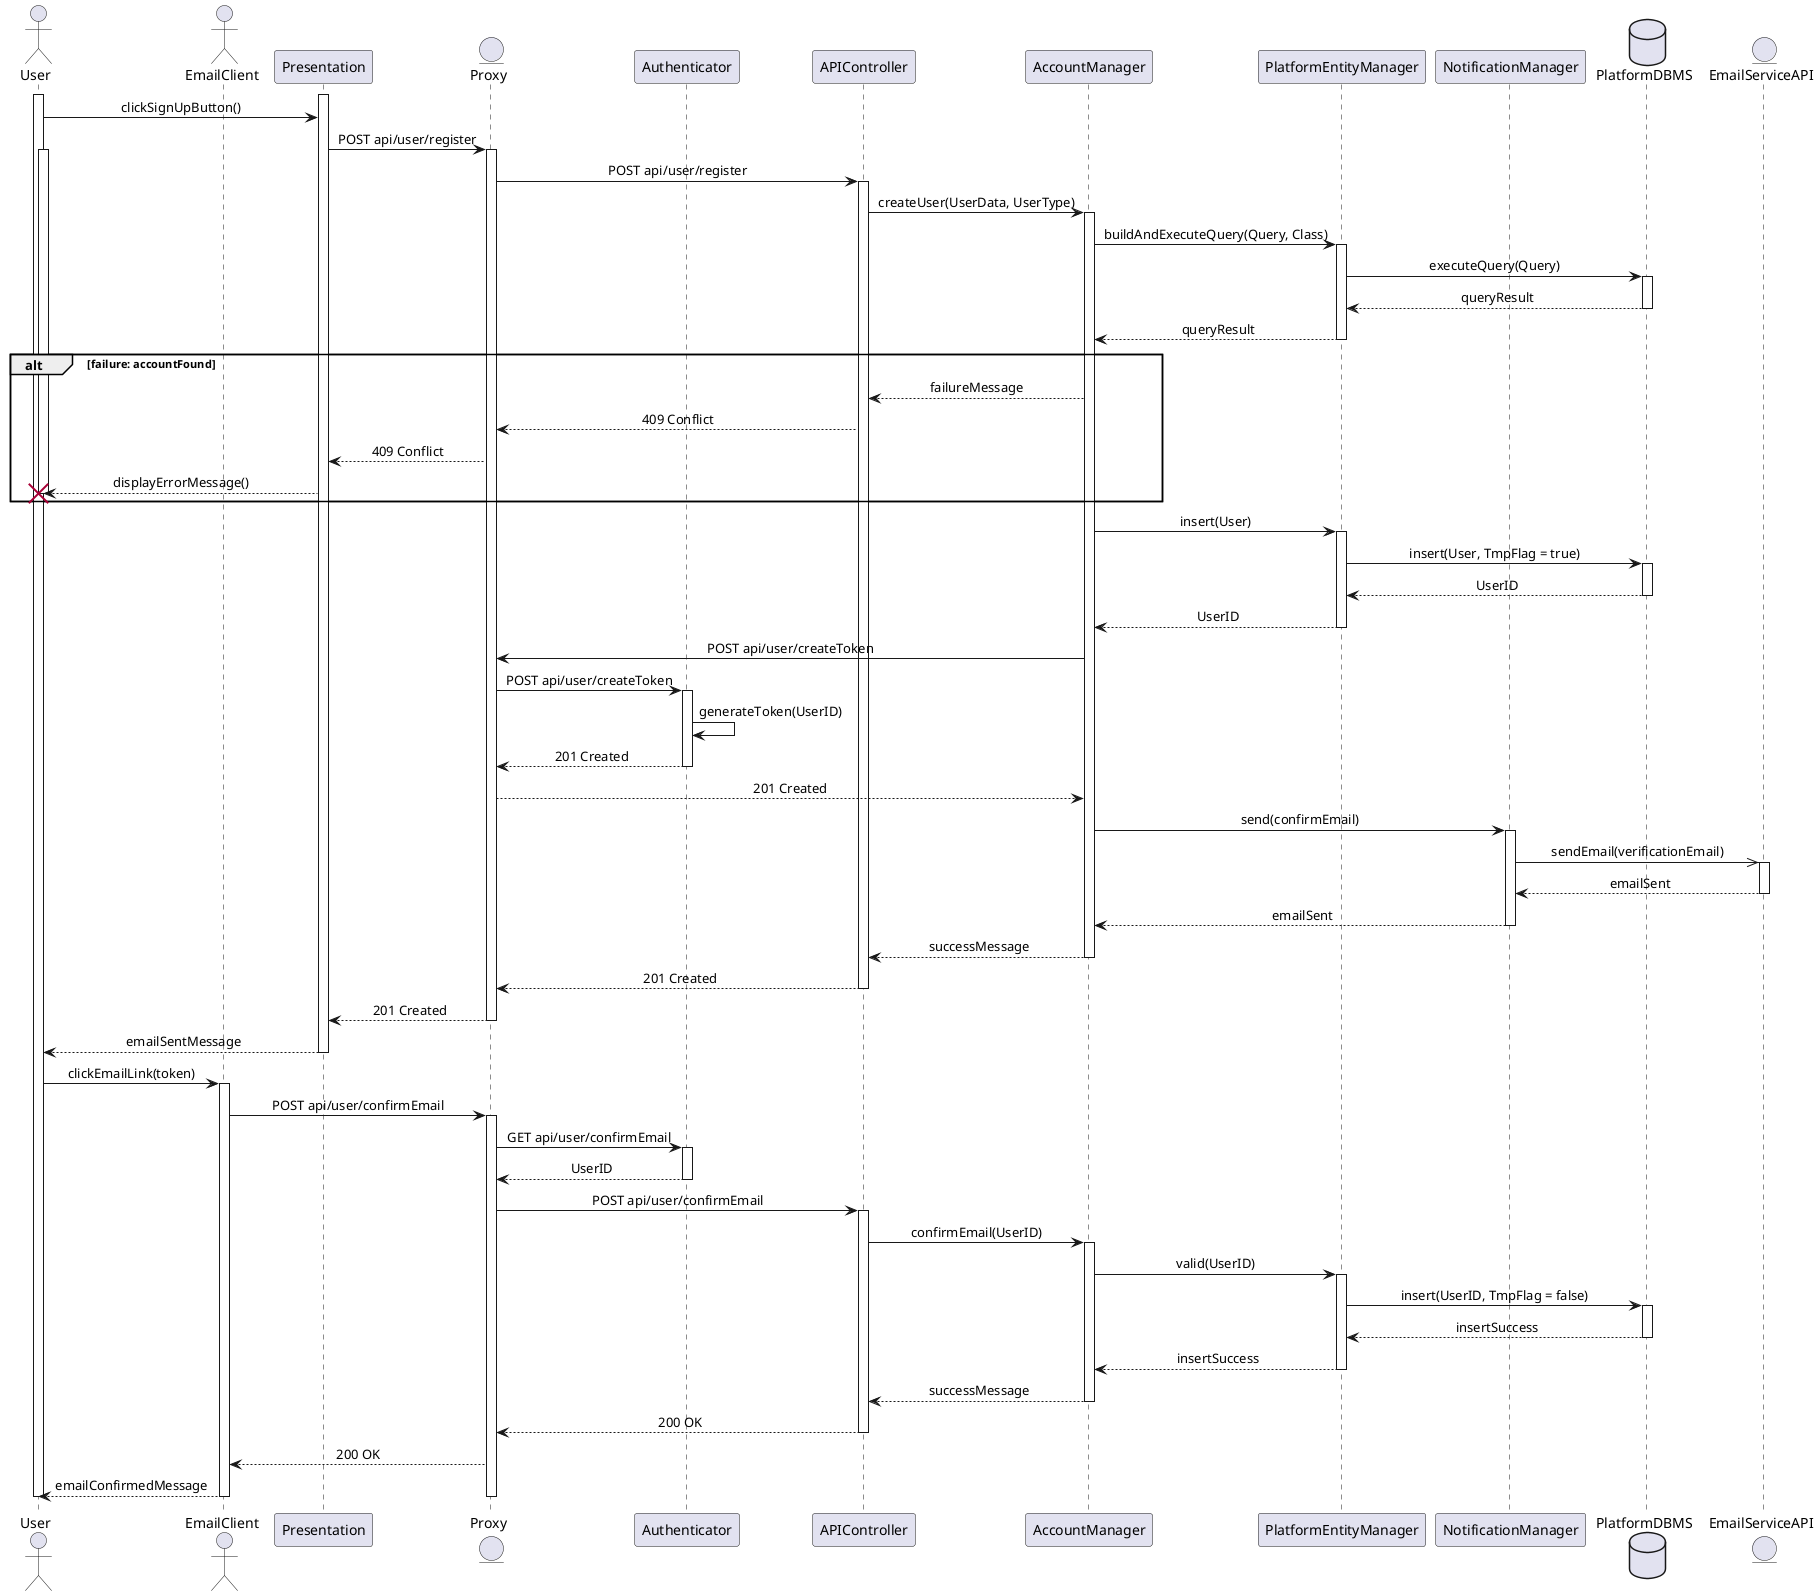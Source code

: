 
@startuml Registration
skinparam sequenceMessageAlign center
actor       User
actor       EmailClient
participant Presentation
entity      Proxy
participant Authenticator
participant APIController
participant AccountManager
participant PlatformEntityManager
participant NotificationManager
database    PlatformDBMS
entity      EmailServiceAPI
activate User
activate Presentation
User -> Presentation : clickSignUpButton()
Presentation -> Proxy : POST api/user/register
activate Proxy
activate User

Proxy -> APIController : POST api/user/register
activate APIController
APIController -> AccountManager : createUser(UserData, UserType)
activate AccountManager
AccountManager -> PlatformEntityManager : buildAndExecuteQuery(Query, Class)
activate PlatformEntityManager
PlatformEntityManager -> PlatformDBMS : executeQuery(Query)
activate PlatformDBMS
PlatformDBMS --> PlatformEntityManager : queryResult
deactivate PlatformDBMS
PlatformEntityManager --> AccountManager : queryResult
deactivate PlatformEntityManager
alt failure: accountFound
AccountManager --> APIController : failureMessage
APIController --> Proxy : 409 Conflict
Proxy --> Presentation : 409 Conflict
Presentation --> User !! : displayErrorMessage()
end
AccountManager -> PlatformEntityManager : insert(User)
activate PlatformEntityManager
PlatformEntityManager -> PlatformDBMS : insert(User, TmpFlag = true)
activate PlatformDBMS
PlatformDBMS --> PlatformEntityManager : UserID
deactivate PlatformDBMS
PlatformEntityManager --> AccountManager : UserID
deactivate PlatformEntityManager
AccountManager -> Proxy : POST api/user/createToken
Proxy -> Authenticator : POST api/user/createToken
activate Authenticator
Authenticator -> Authenticator : generateToken(UserID)
Authenticator --> Proxy : 201 Created
deactivate Authenticator
Proxy --> AccountManager : 201 Created
AccountManager -> NotificationManager : send(confirmEmail)
activate NotificationManager
NotificationManager ->> EmailServiceAPI : sendEmail(verificationEmail)
activate EmailServiceAPI
EmailServiceAPI --> NotificationManager : emailSent
deactivate EmailServiceAPI
NotificationManager --> AccountManager : emailSent
deactivate NotificationManager
AccountManager --> APIController : successMessage
deactivate AccountManager
APIController --> Proxy : 201 Created
deactivate APIController
Proxy --> Presentation : 201 Created
deactivate Proxy
Presentation --> User : emailSentMessage
deactivate Presentation
User -> EmailClient : clickEmailLink(token)
activate EmailClient
EmailClient -> Proxy : POST api/user/confirmEmail
activate Proxy
Proxy -> Authenticator : GET api/user/confirmEmail
activate Authenticator
Authenticator --> Proxy : UserID
deactivate Authenticator
Proxy -> APIController : POST api/user/confirmEmail
activate APIController
APIController -> AccountManager : confirmEmail(UserID)
deactivate Authenticator
activate AccountManager
AccountManager -> PlatformEntityManager : valid(UserID) 
activate PlatformEntityManager
PlatformEntityManager -> PlatformDBMS : insert(UserID, TmpFlag = false)
activate PlatformDBMS
PlatformDBMS --> PlatformEntityManager : insertSuccess
deactivate PlatformDBMS
PlatformEntityManager --> AccountManager : insertSuccess
deactivate PlatformEntityManager
AccountManager --> APIController : successMessage
deactivate AccountManager
APIController --> Proxy : 200 OK
deactivate APIController
Proxy --> EmailClient :  200 OK
EmailClient --> User : emailConfirmedMessage
deactivate EmailClient
deactivate Proxy
deactivate User 
@enduml
